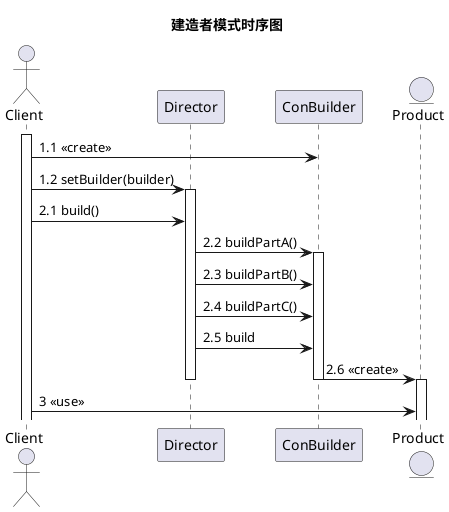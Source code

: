 @startuml
title 建造者模式时序图

actor Client
participant Director
participant ConBuilder
entity Product

activate Client
Client -> ConBuilder: 1.1 <<create>>
Client -> Director: 1.2 setBuilder(builder)
activate Director
Client -> Director: 2.1 build()
Director -> ConBuilder: 2.2 buildPartA()
activate ConBuilder
Director -> ConBuilder: 2.3 buildPartB()
Director -> ConBuilder: 2.4 buildPartC()
Director -> ConBuilder: 2.5 build
ConBuilder -> Product: 2.6 <<create>>
deactivate Director
deactivate ConBuilder
activate Product
Client -> Product: 3 <<use>>

@enduml